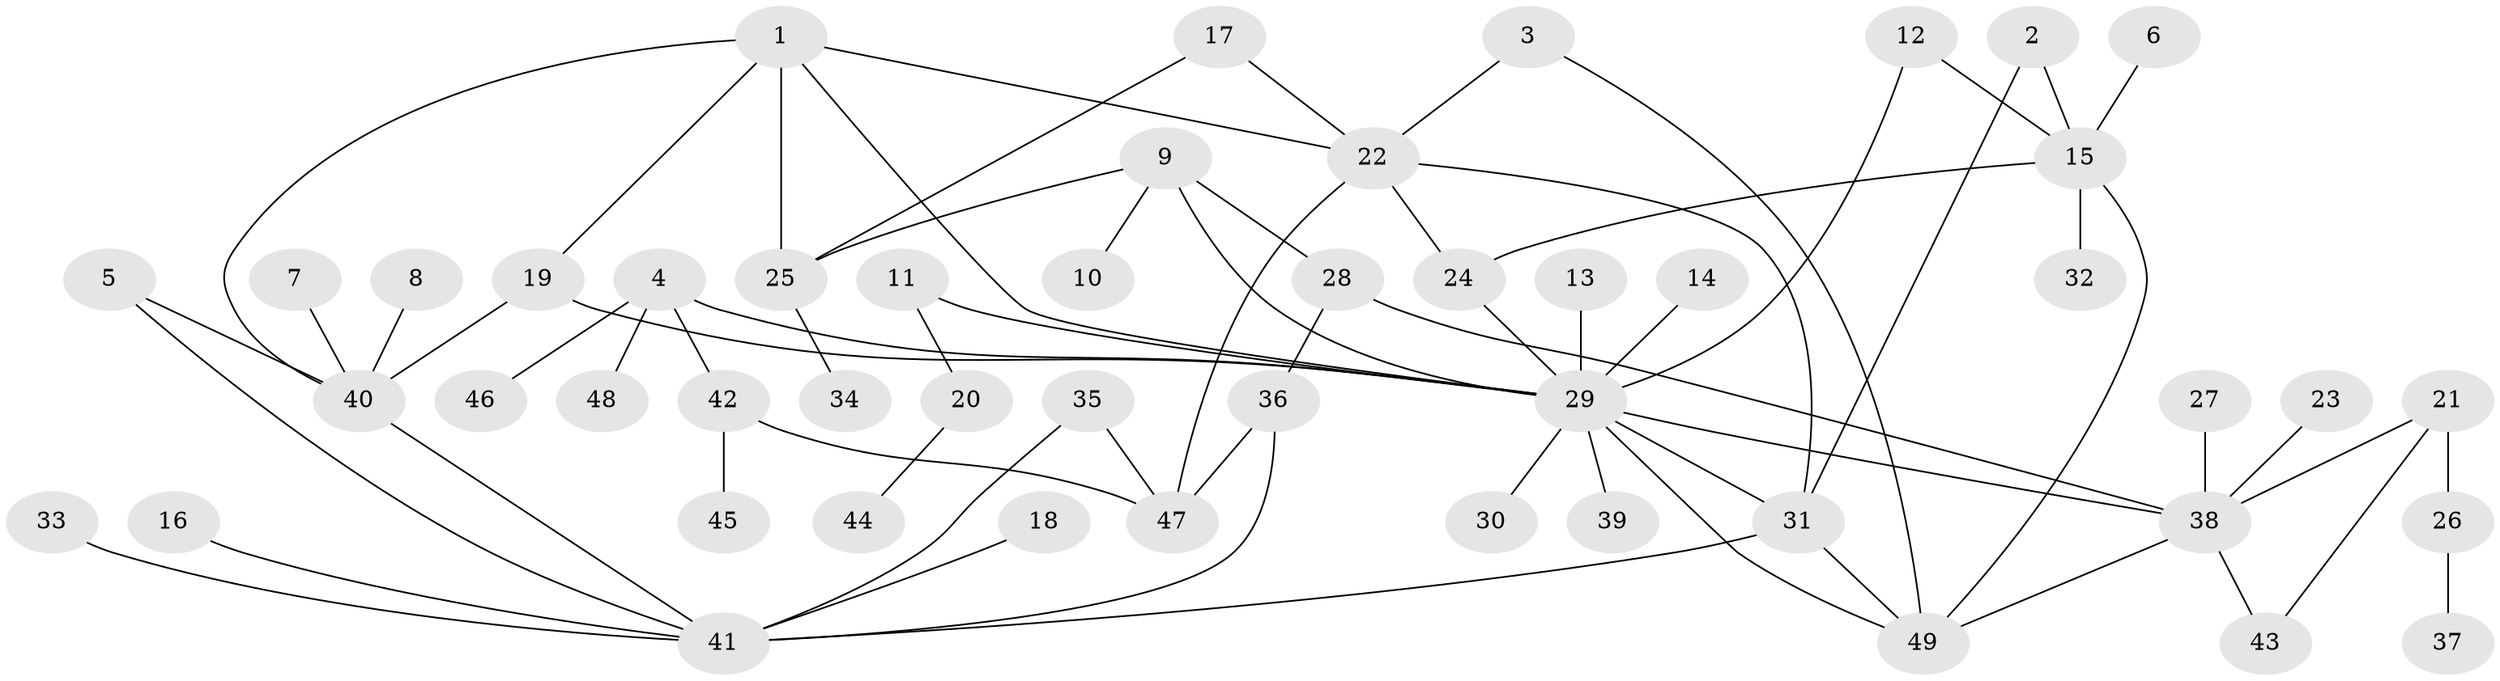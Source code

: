 // original degree distribution, {8: 0.030612244897959183, 6: 0.04081632653061224, 7: 0.01020408163265306, 21: 0.01020408163265306, 2: 0.2857142857142857, 1: 0.4387755102040816, 10: 0.01020408163265306, 3: 0.09183673469387756, 4: 0.061224489795918366, 9: 0.01020408163265306, 5: 0.01020408163265306}
// Generated by graph-tools (version 1.1) at 2025/01/03/09/25 03:01:50]
// undirected, 49 vertices, 68 edges
graph export_dot {
graph [start="1"]
  node [color=gray90,style=filled];
  1;
  2;
  3;
  4;
  5;
  6;
  7;
  8;
  9;
  10;
  11;
  12;
  13;
  14;
  15;
  16;
  17;
  18;
  19;
  20;
  21;
  22;
  23;
  24;
  25;
  26;
  27;
  28;
  29;
  30;
  31;
  32;
  33;
  34;
  35;
  36;
  37;
  38;
  39;
  40;
  41;
  42;
  43;
  44;
  45;
  46;
  47;
  48;
  49;
  1 -- 19 [weight=1.0];
  1 -- 22 [weight=1.0];
  1 -- 25 [weight=1.0];
  1 -- 29 [weight=1.0];
  1 -- 40 [weight=1.0];
  2 -- 15 [weight=1.0];
  2 -- 31 [weight=1.0];
  3 -- 22 [weight=1.0];
  3 -- 49 [weight=1.0];
  4 -- 29 [weight=1.0];
  4 -- 42 [weight=1.0];
  4 -- 46 [weight=2.0];
  4 -- 48 [weight=1.0];
  5 -- 40 [weight=1.0];
  5 -- 41 [weight=1.0];
  6 -- 15 [weight=1.0];
  7 -- 40 [weight=1.0];
  8 -- 40 [weight=1.0];
  9 -- 10 [weight=1.0];
  9 -- 25 [weight=1.0];
  9 -- 28 [weight=1.0];
  9 -- 29 [weight=1.0];
  11 -- 20 [weight=1.0];
  11 -- 29 [weight=1.0];
  12 -- 15 [weight=2.0];
  12 -- 29 [weight=1.0];
  13 -- 29 [weight=1.0];
  14 -- 29 [weight=1.0];
  15 -- 24 [weight=1.0];
  15 -- 32 [weight=1.0];
  15 -- 49 [weight=1.0];
  16 -- 41 [weight=1.0];
  17 -- 22 [weight=1.0];
  17 -- 25 [weight=1.0];
  18 -- 41 [weight=1.0];
  19 -- 29 [weight=1.0];
  19 -- 40 [weight=1.0];
  20 -- 44 [weight=1.0];
  21 -- 26 [weight=1.0];
  21 -- 38 [weight=1.0];
  21 -- 43 [weight=1.0];
  22 -- 24 [weight=1.0];
  22 -- 31 [weight=1.0];
  22 -- 47 [weight=1.0];
  23 -- 38 [weight=1.0];
  24 -- 29 [weight=1.0];
  25 -- 34 [weight=1.0];
  26 -- 37 [weight=1.0];
  27 -- 38 [weight=1.0];
  28 -- 36 [weight=1.0];
  28 -- 38 [weight=1.0];
  29 -- 30 [weight=2.0];
  29 -- 31 [weight=3.0];
  29 -- 38 [weight=1.0];
  29 -- 39 [weight=1.0];
  29 -- 49 [weight=1.0];
  31 -- 41 [weight=1.0];
  31 -- 49 [weight=1.0];
  33 -- 41 [weight=1.0];
  35 -- 41 [weight=1.0];
  35 -- 47 [weight=1.0];
  36 -- 41 [weight=1.0];
  36 -- 47 [weight=1.0];
  38 -- 43 [weight=1.0];
  38 -- 49 [weight=1.0];
  40 -- 41 [weight=1.0];
  42 -- 45 [weight=1.0];
  42 -- 47 [weight=1.0];
}
